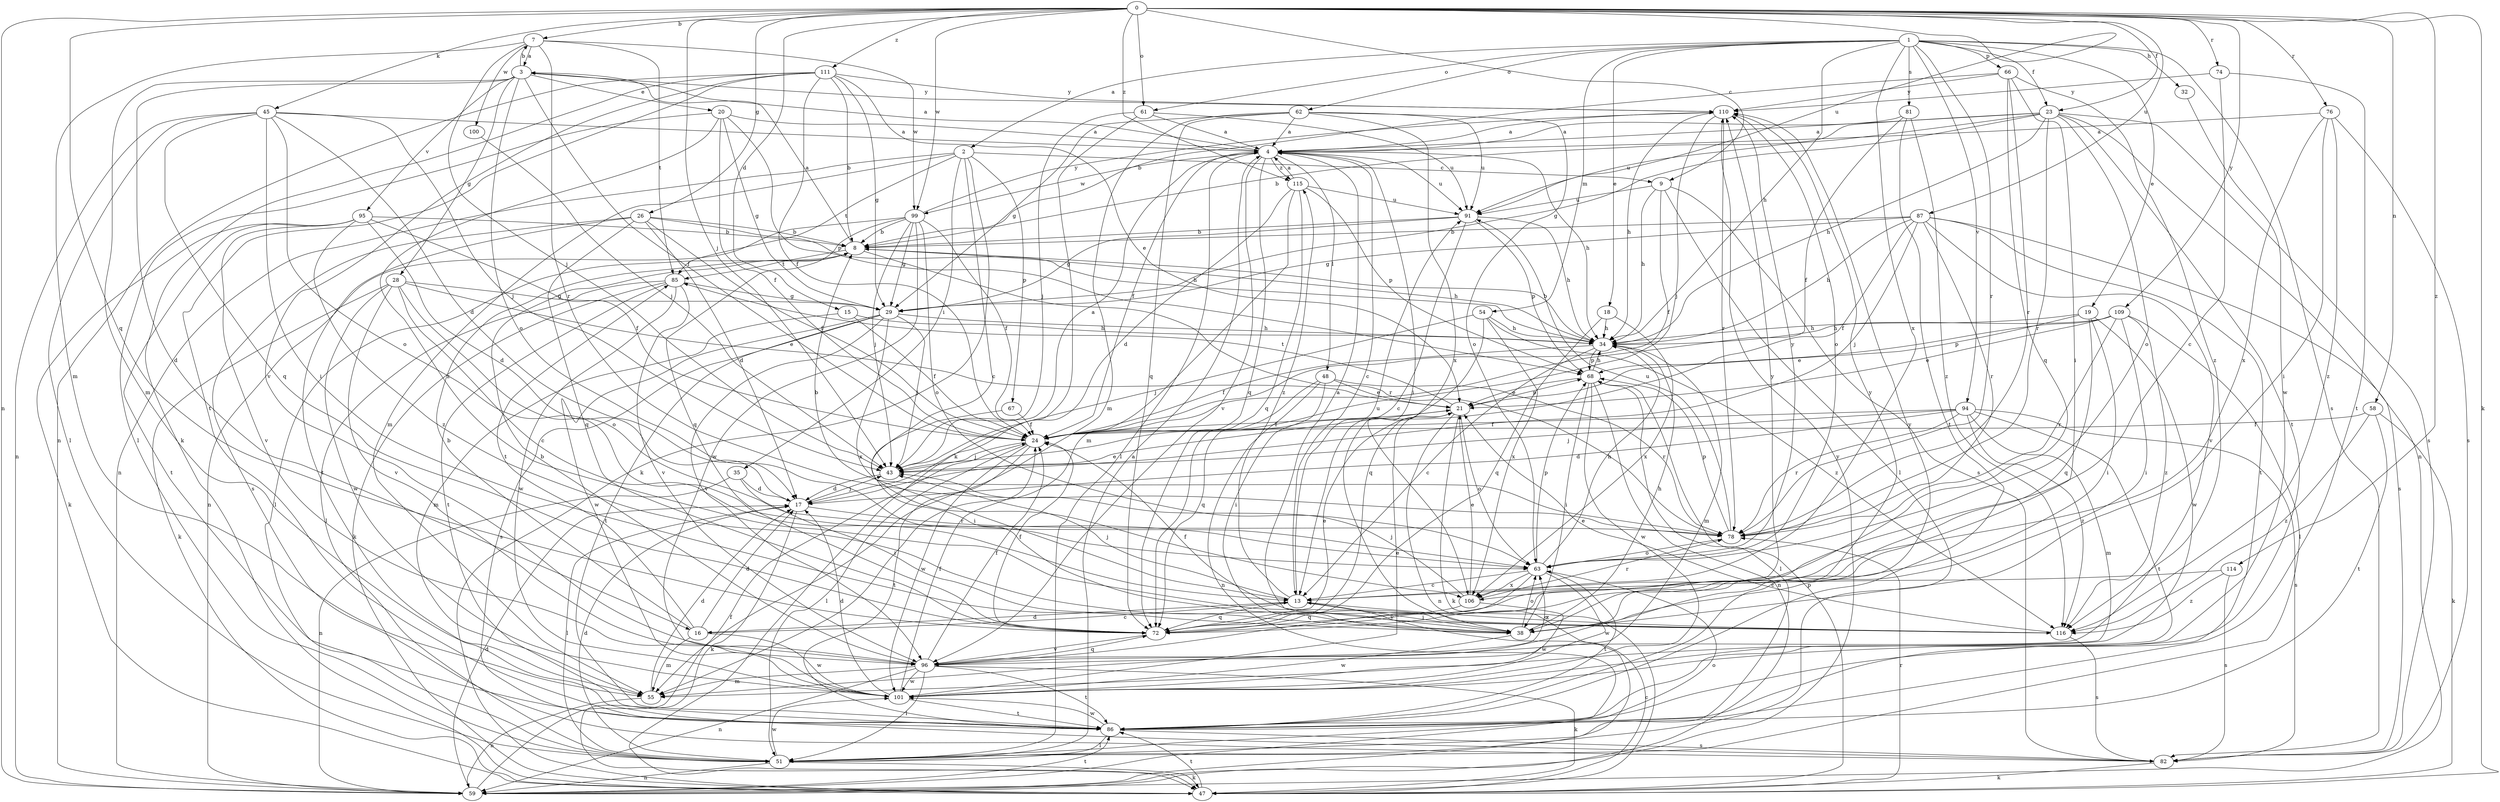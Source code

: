 strict digraph  {
0;
1;
2;
3;
4;
7;
8;
9;
13;
15;
16;
17;
18;
19;
20;
21;
23;
24;
26;
28;
29;
32;
34;
35;
38;
43;
45;
47;
48;
51;
54;
55;
58;
59;
61;
62;
63;
66;
67;
68;
72;
74;
76;
78;
81;
82;
85;
86;
87;
91;
94;
95;
96;
99;
100;
101;
106;
109;
110;
111;
114;
115;
116;
0 -> 7  [label=b];
0 -> 9  [label=c];
0 -> 15  [label=d];
0 -> 23  [label=f];
0 -> 26  [label=g];
0 -> 43  [label=j];
0 -> 45  [label=k];
0 -> 47  [label=k];
0 -> 58  [label=n];
0 -> 59  [label=n];
0 -> 61  [label=o];
0 -> 72  [label=q];
0 -> 74  [label=r];
0 -> 76  [label=r];
0 -> 87  [label=u];
0 -> 91  [label=u];
0 -> 99  [label=w];
0 -> 109  [label=y];
0 -> 111  [label=z];
0 -> 114  [label=z];
0 -> 115  [label=z];
1 -> 2  [label=a];
1 -> 18  [label=e];
1 -> 19  [label=e];
1 -> 23  [label=f];
1 -> 32  [label=h];
1 -> 34  [label=h];
1 -> 54  [label=m];
1 -> 61  [label=o];
1 -> 62  [label=o];
1 -> 66  [label=p];
1 -> 78  [label=r];
1 -> 81  [label=s];
1 -> 82  [label=s];
1 -> 94  [label=v];
1 -> 106  [label=x];
2 -> 9  [label=c];
2 -> 13  [label=c];
2 -> 35  [label=i];
2 -> 47  [label=k];
2 -> 55  [label=m];
2 -> 59  [label=n];
2 -> 67  [label=p];
2 -> 85  [label=t];
3 -> 7  [label=b];
3 -> 16  [label=d];
3 -> 20  [label=e];
3 -> 24  [label=f];
3 -> 28  [label=g];
3 -> 55  [label=m];
3 -> 63  [label=o];
3 -> 95  [label=v];
3 -> 110  [label=y];
4 -> 3  [label=a];
4 -> 13  [label=c];
4 -> 24  [label=f];
4 -> 34  [label=h];
4 -> 38  [label=i];
4 -> 48  [label=l];
4 -> 51  [label=l];
4 -> 72  [label=q];
4 -> 91  [label=u];
4 -> 96  [label=v];
4 -> 99  [label=w];
4 -> 115  [label=z];
7 -> 3  [label=a];
7 -> 43  [label=j];
7 -> 55  [label=m];
7 -> 78  [label=r];
7 -> 85  [label=t];
7 -> 99  [label=w];
7 -> 100  [label=w];
8 -> 3  [label=a];
8 -> 34  [label=h];
8 -> 51  [label=l];
8 -> 78  [label=r];
8 -> 85  [label=t];
9 -> 24  [label=f];
9 -> 34  [label=h];
9 -> 51  [label=l];
9 -> 82  [label=s];
9 -> 91  [label=u];
13 -> 16  [label=d];
13 -> 38  [label=i];
13 -> 43  [label=j];
13 -> 72  [label=q];
13 -> 91  [label=u];
13 -> 115  [label=z];
13 -> 116  [label=z];
15 -> 24  [label=f];
15 -> 34  [label=h];
15 -> 55  [label=m];
16 -> 8  [label=b];
16 -> 13  [label=c];
16 -> 17  [label=d];
16 -> 55  [label=m];
16 -> 85  [label=t];
16 -> 101  [label=w];
17 -> 21  [label=e];
17 -> 43  [label=j];
17 -> 47  [label=k];
17 -> 51  [label=l];
17 -> 78  [label=r];
18 -> 34  [label=h];
18 -> 72  [label=q];
18 -> 106  [label=x];
19 -> 21  [label=e];
19 -> 34  [label=h];
19 -> 38  [label=i];
19 -> 72  [label=q];
19 -> 101  [label=w];
20 -> 4  [label=a];
20 -> 24  [label=f];
20 -> 29  [label=g];
20 -> 51  [label=l];
20 -> 68  [label=p];
20 -> 116  [label=z];
21 -> 24  [label=f];
21 -> 47  [label=k];
21 -> 59  [label=n];
21 -> 63  [label=o];
21 -> 68  [label=p];
21 -> 85  [label=t];
23 -> 4  [label=a];
23 -> 8  [label=b];
23 -> 29  [label=g];
23 -> 34  [label=h];
23 -> 59  [label=n];
23 -> 63  [label=o];
23 -> 78  [label=r];
23 -> 82  [label=s];
23 -> 86  [label=t];
23 -> 91  [label=u];
24 -> 43  [label=j];
24 -> 51  [label=l];
24 -> 86  [label=t];
24 -> 101  [label=w];
26 -> 8  [label=b];
26 -> 17  [label=d];
26 -> 24  [label=f];
26 -> 34  [label=h];
26 -> 72  [label=q];
26 -> 82  [label=s];
26 -> 86  [label=t];
28 -> 13  [label=c];
28 -> 21  [label=e];
28 -> 29  [label=g];
28 -> 47  [label=k];
28 -> 63  [label=o];
28 -> 96  [label=v];
28 -> 101  [label=w];
29 -> 34  [label=h];
29 -> 43  [label=j];
29 -> 82  [label=s];
29 -> 86  [label=t];
29 -> 96  [label=v];
29 -> 101  [label=w];
29 -> 106  [label=x];
32 -> 101  [label=w];
34 -> 8  [label=b];
34 -> 13  [label=c];
34 -> 24  [label=f];
34 -> 55  [label=m];
34 -> 68  [label=p];
35 -> 17  [label=d];
35 -> 38  [label=i];
35 -> 59  [label=n];
38 -> 4  [label=a];
38 -> 34  [label=h];
38 -> 63  [label=o];
38 -> 101  [label=w];
43 -> 4  [label=a];
43 -> 17  [label=d];
45 -> 4  [label=a];
45 -> 17  [label=d];
45 -> 38  [label=i];
45 -> 43  [label=j];
45 -> 51  [label=l];
45 -> 59  [label=n];
45 -> 63  [label=o];
45 -> 72  [label=q];
47 -> 13  [label=c];
47 -> 68  [label=p];
47 -> 78  [label=r];
47 -> 86  [label=t];
48 -> 21  [label=e];
48 -> 38  [label=i];
48 -> 59  [label=n];
48 -> 72  [label=q];
48 -> 78  [label=r];
51 -> 4  [label=a];
51 -> 17  [label=d];
51 -> 47  [label=k];
51 -> 59  [label=n];
51 -> 63  [label=o];
51 -> 101  [label=w];
54 -> 34  [label=h];
54 -> 43  [label=j];
54 -> 72  [label=q];
54 -> 106  [label=x];
54 -> 116  [label=z];
55 -> 17  [label=d];
55 -> 59  [label=n];
58 -> 24  [label=f];
58 -> 47  [label=k];
58 -> 86  [label=t];
58 -> 116  [label=z];
59 -> 17  [label=d];
59 -> 24  [label=f];
59 -> 86  [label=t];
59 -> 110  [label=y];
61 -> 4  [label=a];
61 -> 43  [label=j];
61 -> 47  [label=k];
61 -> 91  [label=u];
62 -> 4  [label=a];
62 -> 29  [label=g];
62 -> 55  [label=m];
62 -> 63  [label=o];
62 -> 72  [label=q];
62 -> 91  [label=u];
62 -> 106  [label=x];
63 -> 13  [label=c];
63 -> 34  [label=h];
63 -> 68  [label=p];
63 -> 86  [label=t];
63 -> 96  [label=v];
63 -> 101  [label=w];
63 -> 106  [label=x];
63 -> 110  [label=y];
66 -> 8  [label=b];
66 -> 38  [label=i];
66 -> 72  [label=q];
66 -> 78  [label=r];
66 -> 110  [label=y];
66 -> 116  [label=z];
67 -> 24  [label=f];
67 -> 38  [label=i];
68 -> 21  [label=e];
68 -> 34  [label=h];
68 -> 38  [label=i];
68 -> 51  [label=l];
68 -> 59  [label=n];
68 -> 101  [label=w];
72 -> 21  [label=e];
72 -> 24  [label=f];
72 -> 96  [label=v];
72 -> 110  [label=y];
74 -> 13  [label=c];
74 -> 86  [label=t];
74 -> 110  [label=y];
76 -> 4  [label=a];
76 -> 38  [label=i];
76 -> 82  [label=s];
76 -> 106  [label=x];
76 -> 116  [label=z];
78 -> 8  [label=b];
78 -> 63  [label=o];
78 -> 68  [label=p];
78 -> 91  [label=u];
81 -> 4  [label=a];
81 -> 24  [label=f];
81 -> 86  [label=t];
81 -> 116  [label=z];
82 -> 47  [label=k];
85 -> 29  [label=g];
85 -> 47  [label=k];
85 -> 51  [label=l];
85 -> 86  [label=t];
85 -> 96  [label=v];
85 -> 101  [label=w];
86 -> 51  [label=l];
86 -> 82  [label=s];
86 -> 101  [label=w];
86 -> 110  [label=y];
87 -> 8  [label=b];
87 -> 24  [label=f];
87 -> 29  [label=g];
87 -> 34  [label=h];
87 -> 43  [label=j];
87 -> 78  [label=r];
87 -> 82  [label=s];
87 -> 86  [label=t];
87 -> 96  [label=v];
91 -> 8  [label=b];
91 -> 13  [label=c];
91 -> 29  [label=g];
91 -> 34  [label=h];
91 -> 68  [label=p];
94 -> 17  [label=d];
94 -> 24  [label=f];
94 -> 43  [label=j];
94 -> 55  [label=m];
94 -> 78  [label=r];
94 -> 82  [label=s];
94 -> 86  [label=t];
94 -> 116  [label=z];
95 -> 8  [label=b];
95 -> 17  [label=d];
95 -> 24  [label=f];
95 -> 47  [label=k];
95 -> 86  [label=t];
95 -> 96  [label=v];
95 -> 116  [label=z];
96 -> 8  [label=b];
96 -> 24  [label=f];
96 -> 47  [label=k];
96 -> 51  [label=l];
96 -> 55  [label=m];
96 -> 59  [label=n];
96 -> 63  [label=o];
96 -> 72  [label=q];
96 -> 86  [label=t];
96 -> 101  [label=w];
96 -> 110  [label=y];
99 -> 8  [label=b];
99 -> 24  [label=f];
99 -> 29  [label=g];
99 -> 43  [label=j];
99 -> 59  [label=n];
99 -> 63  [label=o];
99 -> 72  [label=q];
99 -> 101  [label=w];
99 -> 110  [label=y];
100 -> 43  [label=j];
101 -> 17  [label=d];
101 -> 21  [label=e];
101 -> 24  [label=f];
101 -> 86  [label=t];
106 -> 21  [label=e];
106 -> 43  [label=j];
106 -> 72  [label=q];
106 -> 78  [label=r];
106 -> 101  [label=w];
109 -> 21  [label=e];
109 -> 34  [label=h];
109 -> 38  [label=i];
109 -> 51  [label=l];
109 -> 68  [label=p];
109 -> 78  [label=r];
109 -> 116  [label=z];
110 -> 4  [label=a];
110 -> 34  [label=h];
110 -> 43  [label=j];
110 -> 63  [label=o];
110 -> 78  [label=r];
111 -> 8  [label=b];
111 -> 21  [label=e];
111 -> 24  [label=f];
111 -> 29  [label=g];
111 -> 47  [label=k];
111 -> 59  [label=n];
111 -> 86  [label=t];
111 -> 96  [label=v];
111 -> 110  [label=y];
114 -> 13  [label=c];
114 -> 82  [label=s];
114 -> 116  [label=z];
115 -> 4  [label=a];
115 -> 17  [label=d];
115 -> 55  [label=m];
115 -> 68  [label=p];
115 -> 72  [label=q];
115 -> 91  [label=u];
116 -> 21  [label=e];
116 -> 24  [label=f];
116 -> 82  [label=s];
}
